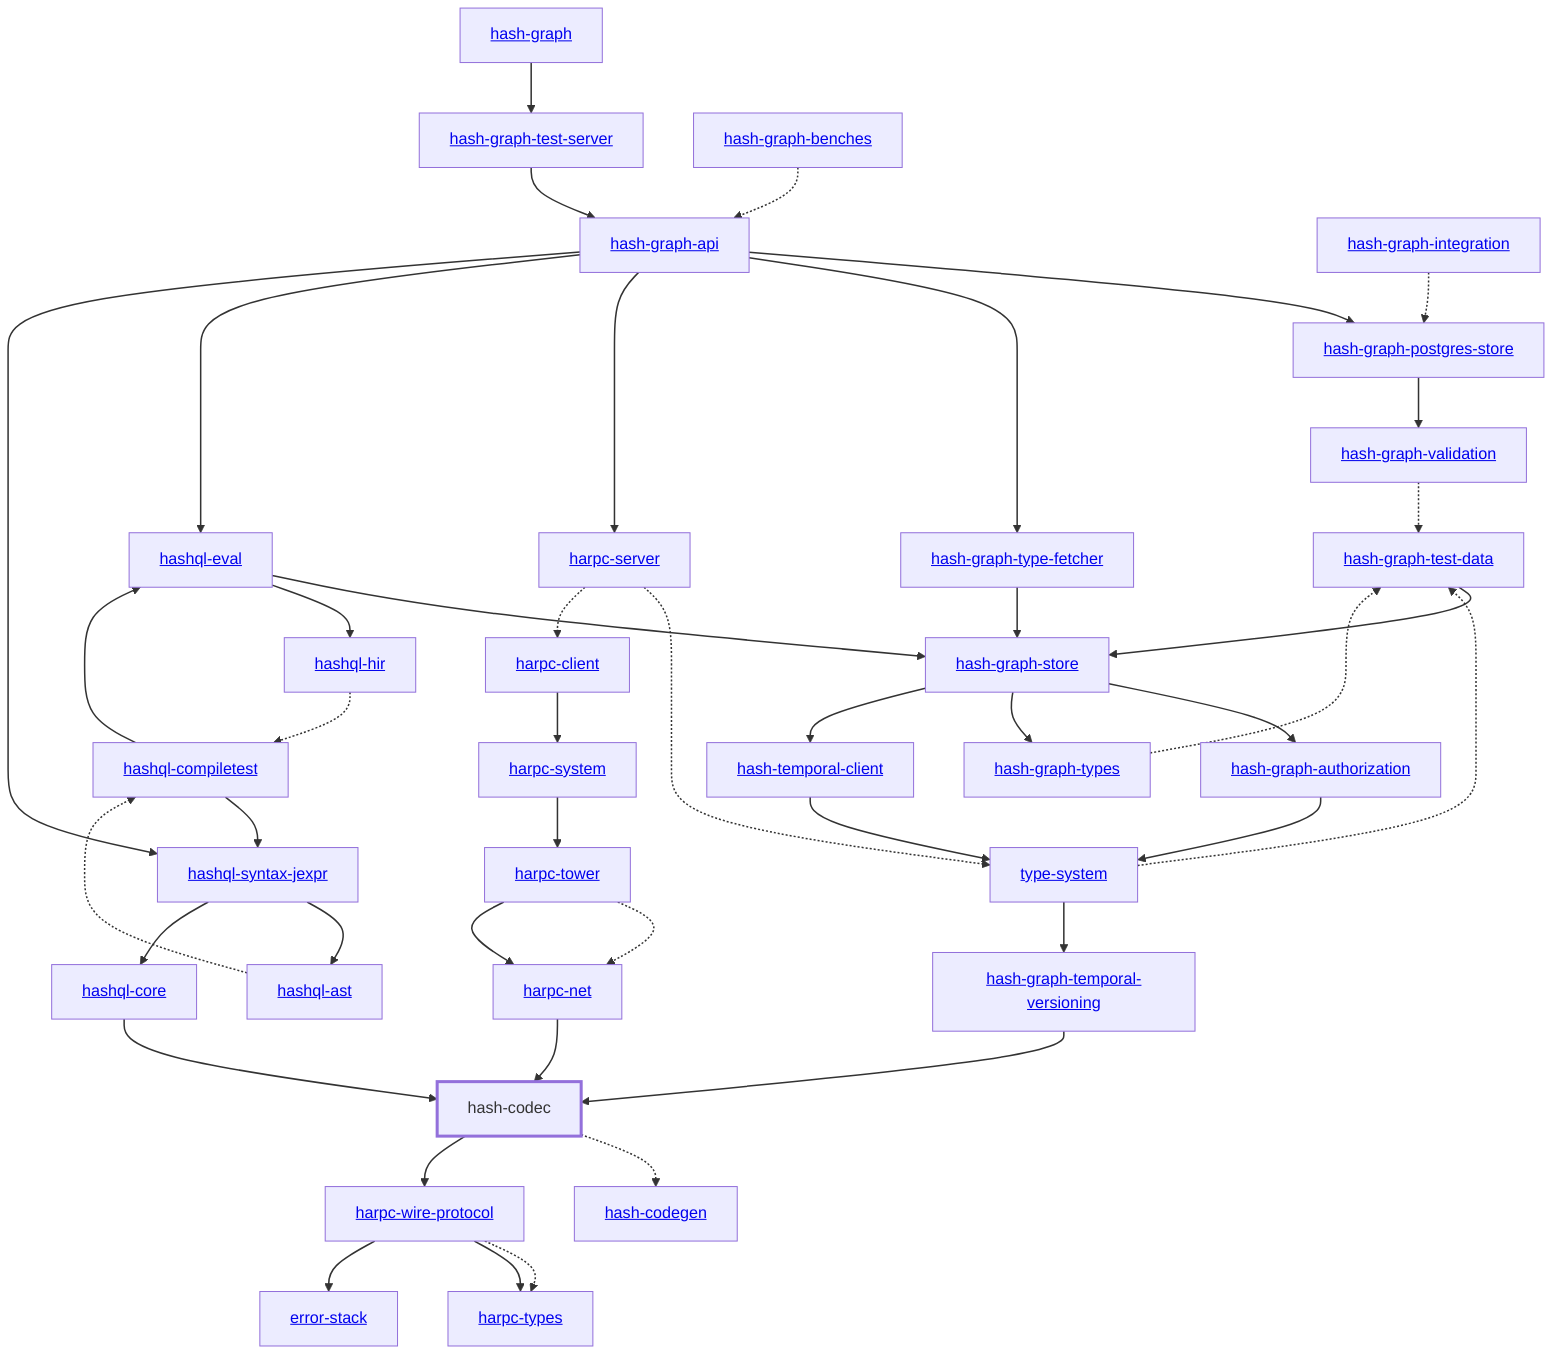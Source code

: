 graph TD
    linkStyle default stroke-width:1.5px
    classDef default stroke-width:1px
    classDef root stroke-width:3px
    classDef dev stroke-width:1px
    classDef build stroke-width:1px
    %% Legend
    %% --> : Normal dependency
    %% -.-> : Dev dependency
    %% ---> : Build dependency
    0[<a href="../hash_graph/index.html">hash-graph</a>]
    1[<a href="../type_system/index.html">type-system</a>]
    2[hash-codec]
    class 2 root
    3[<a href="../hash_codegen/index.html">hash-codegen</a>]
    4[<a href="../hash_graph_api/index.html">hash-graph-api</a>]
    5[<a href="../hash_graph_authorization/index.html">hash-graph-authorization</a>]
    6[<a href="../hash_graph_postgres_store/index.html">hash-graph-postgres-store</a>]
    7[<a href="../hash_graph_store/index.html">hash-graph-store</a>]
    8[<a href="../hash_graph_temporal_versioning/index.html">hash-graph-temporal-versioning</a>]
    9[<a href="../hash_graph_test_server/index.html">hash-graph-test-server</a>]
    10[<a href="../hash_graph_type_fetcher/index.html">hash-graph-type-fetcher</a>]
    11[<a href="../hash_graph_types/index.html">hash-graph-types</a>]
    12[<a href="../hash_graph_validation/index.html">hash-graph-validation</a>]
    13[<a href="../harpc_client/index.html">harpc-client</a>]
    14[<a href="../harpc_net/index.html">harpc-net</a>]
    15[<a href="../harpc_server/index.html">harpc-server</a>]
    16[<a href="../harpc_system/index.html">harpc-system</a>]
    17[<a href="../harpc_tower/index.html">harpc-tower</a>]
    18[<a href="../harpc_types/index.html">harpc-types</a>]
    19[<a href="../harpc_wire_protocol/index.html">harpc-wire-protocol</a>]
    20[<a href="../hashql_ast/index.html">hashql-ast</a>]
    21[<a href="../hashql_compiletest/index.html">hashql-compiletest</a>]
    22[<a href="../hashql_core/index.html">hashql-core</a>]
    23[<a href="../hashql_eval/index.html">hashql-eval</a>]
    24[<a href="../hashql_hir/index.html">hashql-hir</a>]
    25[<a href="../hashql_syntax_jexpr/index.html">hashql-syntax-jexpr</a>]
    26[<a href="../hash_temporal_client/index.html">hash-temporal-client</a>]
    27[<a href="../error_stack/index.html">error-stack</a>]
    28[<a href="../hash_graph_benches/index.html">hash-graph-benches</a>]
    29[<a href="../hash_graph_integration/index.html">hash-graph-integration</a>]
    30[<a href="../hash_graph_test_data/index.html">hash-graph-test-data</a>]
    0 --> 9
    1 --> 8
    1 -.-> 30
    2 -.-> 3
    2 --> 19
    4 --> 6
    4 --> 10
    4 --> 15
    4 --> 23
    4 --> 25
    5 --> 1
    6 --> 12
    7 --> 5
    7 --> 11
    7 --> 26
    8 --> 2
    9 --> 4
    10 --> 7
    11 -.-> 30
    12 -.-> 30
    13 --> 16
    14 --> 2
    15 -.-> 1
    15 -.-> 13
    16 --> 17
    17 -.-> 14
    17 --> 14
    19 -.-> 18
    19 --> 18
    19 --> 27
    20 -.-> 21
    21 --> 23
    21 --> 25
    22 --> 2
    23 --> 7
    23 --> 24
    24 -.-> 21
    25 --> 20
    25 --> 22
    26 --> 1
    28 -.-> 4
    29 -.-> 6
    30 --> 7